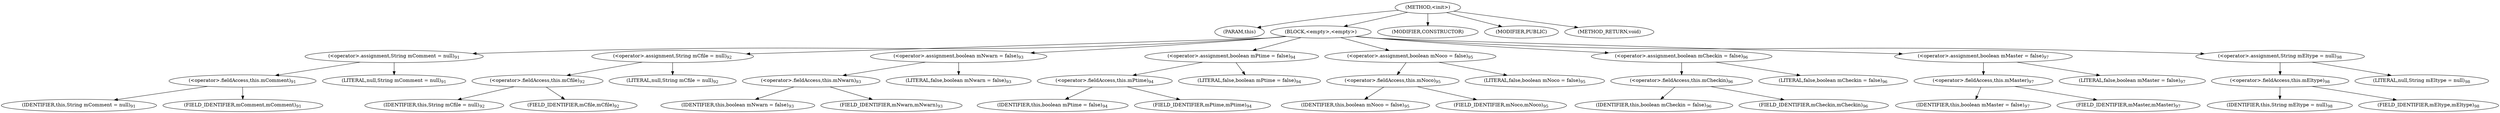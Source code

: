 digraph "&lt;init&gt;" {  
"522" [label = <(METHOD,&lt;init&gt;)> ]
"523" [label = <(PARAM,this)> ]
"524" [label = <(BLOCK,&lt;empty&gt;,&lt;empty&gt;)> ]
"525" [label = <(&lt;operator&gt;.assignment,String mComment = null)<SUB>91</SUB>> ]
"526" [label = <(&lt;operator&gt;.fieldAccess,this.mComment)<SUB>91</SUB>> ]
"527" [label = <(IDENTIFIER,this,String mComment = null)<SUB>91</SUB>> ]
"528" [label = <(FIELD_IDENTIFIER,mComment,mComment)<SUB>91</SUB>> ]
"529" [label = <(LITERAL,null,String mComment = null)<SUB>91</SUB>> ]
"530" [label = <(&lt;operator&gt;.assignment,String mCfile = null)<SUB>92</SUB>> ]
"531" [label = <(&lt;operator&gt;.fieldAccess,this.mCfile)<SUB>92</SUB>> ]
"532" [label = <(IDENTIFIER,this,String mCfile = null)<SUB>92</SUB>> ]
"533" [label = <(FIELD_IDENTIFIER,mCfile,mCfile)<SUB>92</SUB>> ]
"534" [label = <(LITERAL,null,String mCfile = null)<SUB>92</SUB>> ]
"535" [label = <(&lt;operator&gt;.assignment,boolean mNwarn = false)<SUB>93</SUB>> ]
"536" [label = <(&lt;operator&gt;.fieldAccess,this.mNwarn)<SUB>93</SUB>> ]
"537" [label = <(IDENTIFIER,this,boolean mNwarn = false)<SUB>93</SUB>> ]
"538" [label = <(FIELD_IDENTIFIER,mNwarn,mNwarn)<SUB>93</SUB>> ]
"539" [label = <(LITERAL,false,boolean mNwarn = false)<SUB>93</SUB>> ]
"540" [label = <(&lt;operator&gt;.assignment,boolean mPtime = false)<SUB>94</SUB>> ]
"541" [label = <(&lt;operator&gt;.fieldAccess,this.mPtime)<SUB>94</SUB>> ]
"542" [label = <(IDENTIFIER,this,boolean mPtime = false)<SUB>94</SUB>> ]
"543" [label = <(FIELD_IDENTIFIER,mPtime,mPtime)<SUB>94</SUB>> ]
"544" [label = <(LITERAL,false,boolean mPtime = false)<SUB>94</SUB>> ]
"545" [label = <(&lt;operator&gt;.assignment,boolean mNoco = false)<SUB>95</SUB>> ]
"546" [label = <(&lt;operator&gt;.fieldAccess,this.mNoco)<SUB>95</SUB>> ]
"547" [label = <(IDENTIFIER,this,boolean mNoco = false)<SUB>95</SUB>> ]
"548" [label = <(FIELD_IDENTIFIER,mNoco,mNoco)<SUB>95</SUB>> ]
"549" [label = <(LITERAL,false,boolean mNoco = false)<SUB>95</SUB>> ]
"550" [label = <(&lt;operator&gt;.assignment,boolean mCheckin = false)<SUB>96</SUB>> ]
"551" [label = <(&lt;operator&gt;.fieldAccess,this.mCheckin)<SUB>96</SUB>> ]
"552" [label = <(IDENTIFIER,this,boolean mCheckin = false)<SUB>96</SUB>> ]
"553" [label = <(FIELD_IDENTIFIER,mCheckin,mCheckin)<SUB>96</SUB>> ]
"554" [label = <(LITERAL,false,boolean mCheckin = false)<SUB>96</SUB>> ]
"555" [label = <(&lt;operator&gt;.assignment,boolean mMaster = false)<SUB>97</SUB>> ]
"556" [label = <(&lt;operator&gt;.fieldAccess,this.mMaster)<SUB>97</SUB>> ]
"557" [label = <(IDENTIFIER,this,boolean mMaster = false)<SUB>97</SUB>> ]
"558" [label = <(FIELD_IDENTIFIER,mMaster,mMaster)<SUB>97</SUB>> ]
"559" [label = <(LITERAL,false,boolean mMaster = false)<SUB>97</SUB>> ]
"560" [label = <(&lt;operator&gt;.assignment,String mEltype = null)<SUB>98</SUB>> ]
"561" [label = <(&lt;operator&gt;.fieldAccess,this.mEltype)<SUB>98</SUB>> ]
"562" [label = <(IDENTIFIER,this,String mEltype = null)<SUB>98</SUB>> ]
"563" [label = <(FIELD_IDENTIFIER,mEltype,mEltype)<SUB>98</SUB>> ]
"564" [label = <(LITERAL,null,String mEltype = null)<SUB>98</SUB>> ]
"565" [label = <(MODIFIER,CONSTRUCTOR)> ]
"566" [label = <(MODIFIER,PUBLIC)> ]
"567" [label = <(METHOD_RETURN,void)> ]
  "522" -> "523" 
  "522" -> "524" 
  "522" -> "565" 
  "522" -> "566" 
  "522" -> "567" 
  "524" -> "525" 
  "524" -> "530" 
  "524" -> "535" 
  "524" -> "540" 
  "524" -> "545" 
  "524" -> "550" 
  "524" -> "555" 
  "524" -> "560" 
  "525" -> "526" 
  "525" -> "529" 
  "526" -> "527" 
  "526" -> "528" 
  "530" -> "531" 
  "530" -> "534" 
  "531" -> "532" 
  "531" -> "533" 
  "535" -> "536" 
  "535" -> "539" 
  "536" -> "537" 
  "536" -> "538" 
  "540" -> "541" 
  "540" -> "544" 
  "541" -> "542" 
  "541" -> "543" 
  "545" -> "546" 
  "545" -> "549" 
  "546" -> "547" 
  "546" -> "548" 
  "550" -> "551" 
  "550" -> "554" 
  "551" -> "552" 
  "551" -> "553" 
  "555" -> "556" 
  "555" -> "559" 
  "556" -> "557" 
  "556" -> "558" 
  "560" -> "561" 
  "560" -> "564" 
  "561" -> "562" 
  "561" -> "563" 
}

